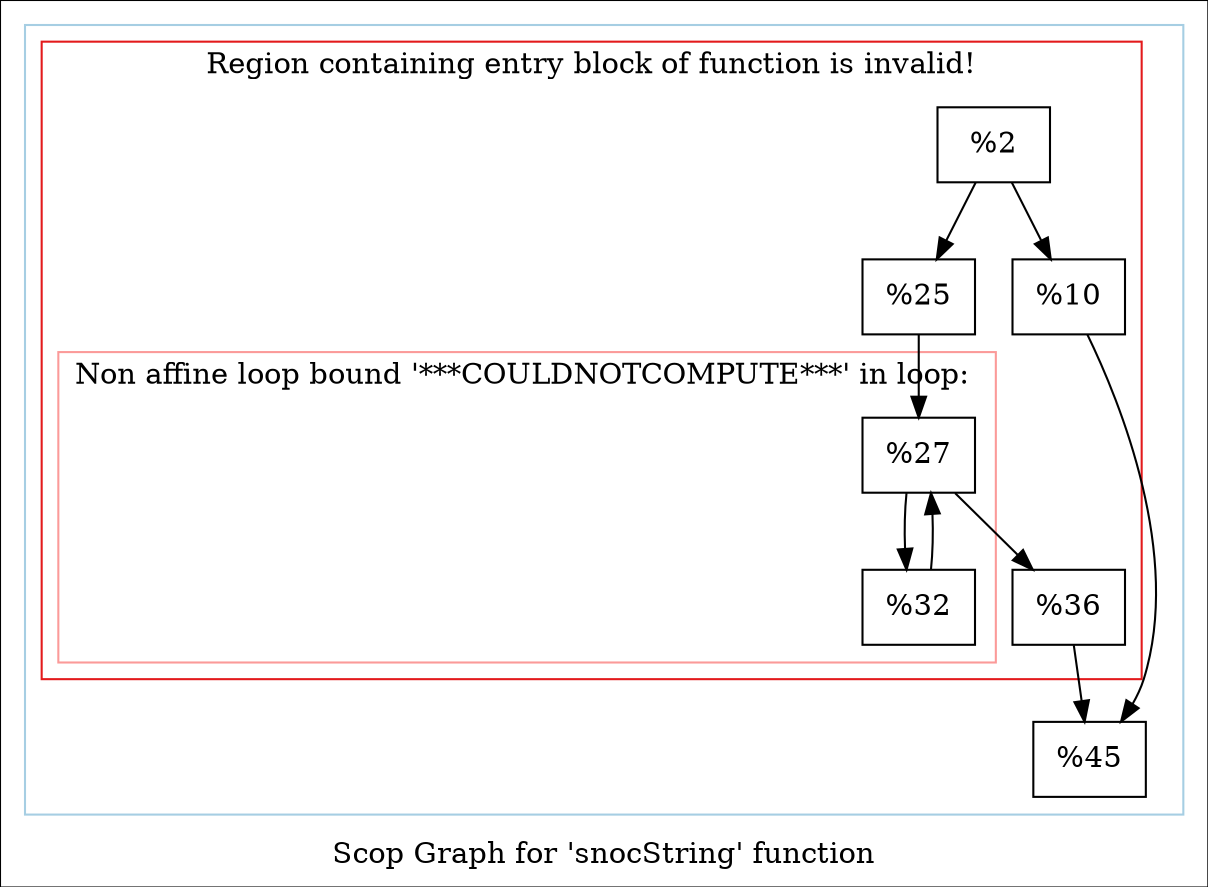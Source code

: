digraph "Scop Graph for 'snocString' function" {
	label="Scop Graph for 'snocString' function";

	Node0x16919a0 [shape=record,label="{%2}"];
	Node0x16919a0 -> Node0x178f980;
	Node0x16919a0 -> Node0x1840940;
	Node0x178f980 [shape=record,label="{%10}"];
	Node0x178f980 -> Node0x17a3790;
	Node0x17a3790 [shape=record,label="{%45}"];
	Node0x1840940 [shape=record,label="{%25}"];
	Node0x1840940 -> Node0x15ff300;
	Node0x15ff300 [shape=record,label="{%27}"];
	Node0x15ff300 -> Node0x1789830;
	Node0x15ff300 -> Node0x165c070;
	Node0x1789830 [shape=record,label="{%32}"];
	Node0x1789830 -> Node0x15ff300[constraint=false];
	Node0x165c070 [shape=record,label="{%36}"];
	Node0x165c070 -> Node0x17a3790;
	colorscheme = "paired12"
        subgraph cluster_0x19027f0 {
          label = "";
          style = solid;
          color = 1
          subgraph cluster_0x1958cb0 {
            label = "Region containing entry block of function is invalid!";
            style = solid;
            color = 6
            subgraph cluster_0x19597e0 {
              label = "Non affine loop bound '***COULDNOTCOMPUTE***' in loop: ";
              style = solid;
              color = 5
              Node0x15ff300;
              Node0x1789830;
            }
            Node0x16919a0;
            Node0x178f980;
            Node0x1840940;
            Node0x165c070;
          }
          Node0x17a3790;
        }
}
